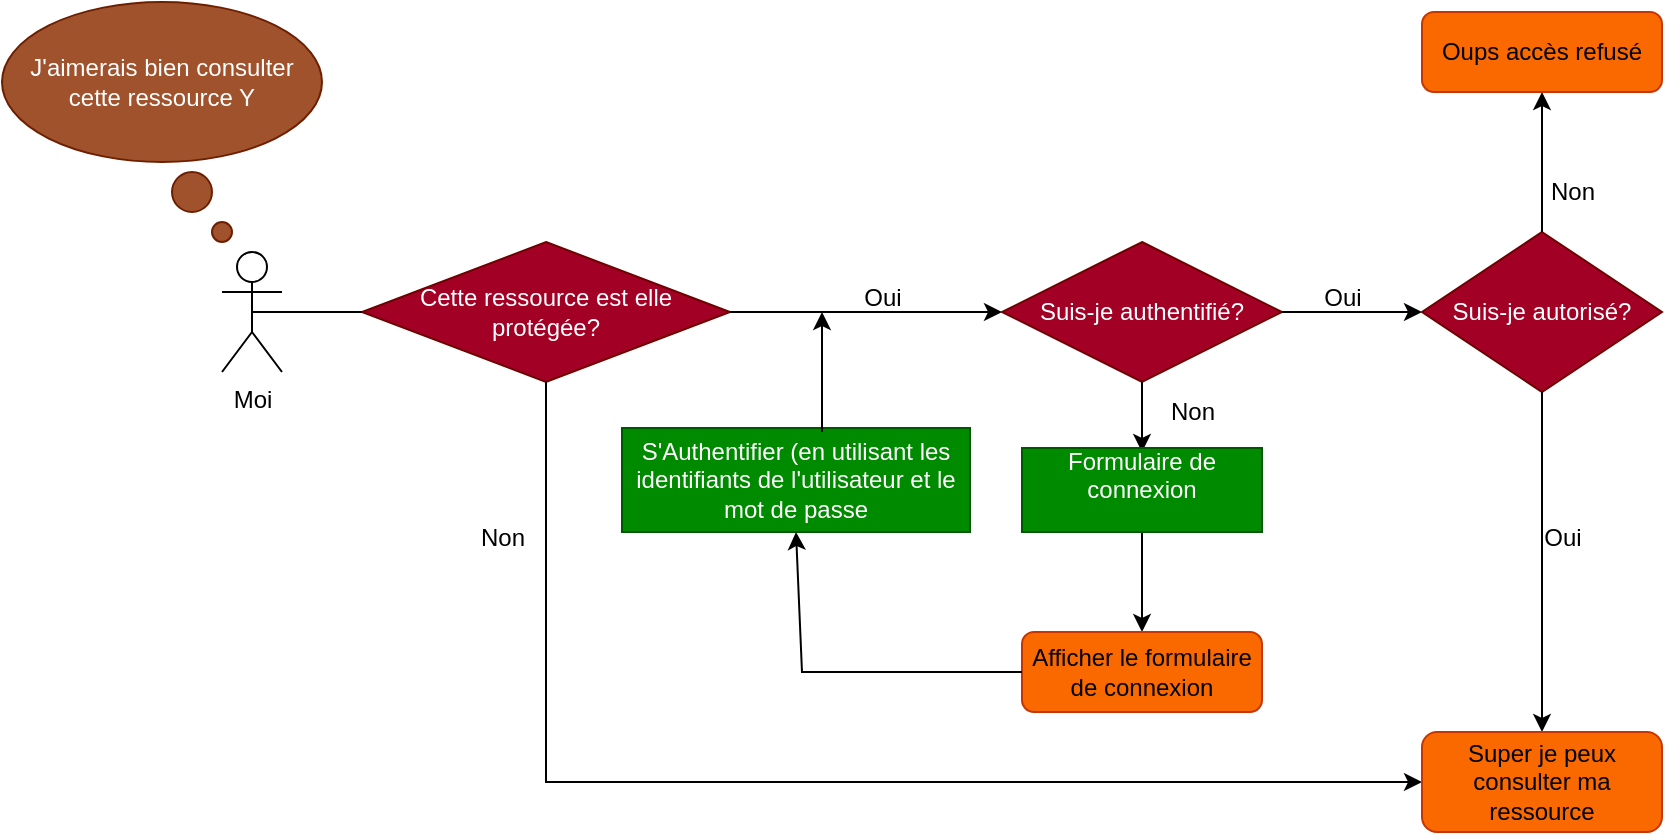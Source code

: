 <mxfile version="22.1.18" type="github">
  <diagram name="Page-1" id="Sk2z0SQCismO6n7L9xlQ">
    <mxGraphModel dx="2261" dy="866" grid="1" gridSize="10" guides="1" tooltips="1" connect="1" arrows="1" fold="1" page="1" pageScale="1" pageWidth="827" pageHeight="1169" math="0" shadow="0">
      <root>
        <mxCell id="0" />
        <mxCell id="1" parent="0" />
        <mxCell id="GQ_FOO0N_Ed27icuJ2yj-2" value="Cette ressource est elle protégée?" style="rhombus;whiteSpace=wrap;html=1;fillColor=#a20025;strokeColor=#6F0000;fontColor=#ffffff;" parent="1" vertex="1">
          <mxGeometry x="170" y="235" width="184" height="70" as="geometry" />
        </mxCell>
        <mxCell id="GQ_FOO0N_Ed27icuJ2yj-3" value="" style="endArrow=classic;html=1;rounded=0;exitX=1;exitY=0.5;exitDx=0;exitDy=0;entryX=0;entryY=0.5;entryDx=0;entryDy=0;" parent="1" source="GQ_FOO0N_Ed27icuJ2yj-2" target="GQ_FOO0N_Ed27icuJ2yj-12" edge="1">
          <mxGeometry width="50" height="50" relative="1" as="geometry">
            <mxPoint x="390" y="450" as="sourcePoint" />
            <mxPoint x="540" y="267.308" as="targetPoint" />
          </mxGeometry>
        </mxCell>
        <mxCell id="GQ_FOO0N_Ed27icuJ2yj-4" value="Moi" style="shape=umlActor;verticalLabelPosition=bottom;verticalAlign=top;html=1;outlineConnect=0;" parent="1" vertex="1">
          <mxGeometry x="100" y="240" width="30" height="60" as="geometry" />
        </mxCell>
        <mxCell id="GQ_FOO0N_Ed27icuJ2yj-7" value="" style="endArrow=none;html=1;rounded=0;exitX=0.5;exitY=0.5;exitDx=0;exitDy=0;exitPerimeter=0;entryX=0;entryY=0.5;entryDx=0;entryDy=0;" parent="1" source="GQ_FOO0N_Ed27icuJ2yj-4" target="GQ_FOO0N_Ed27icuJ2yj-2" edge="1">
          <mxGeometry width="50" height="50" relative="1" as="geometry">
            <mxPoint x="390" y="450" as="sourcePoint" />
            <mxPoint x="440" y="400" as="targetPoint" />
          </mxGeometry>
        </mxCell>
        <mxCell id="GQ_FOO0N_Ed27icuJ2yj-8" value="J&#39;aimerais bien consulter cette ressource Y" style="ellipse;whiteSpace=wrap;html=1;fillColor=#a0522d;fontColor=#ffffff;strokeColor=#6D1F00;" parent="1" vertex="1">
          <mxGeometry x="-10" y="115" width="160" height="80" as="geometry" />
        </mxCell>
        <mxCell id="GQ_FOO0N_Ed27icuJ2yj-9" value="" style="ellipse;whiteSpace=wrap;html=1;fillColor=#a0522d;fontColor=#ffffff;strokeColor=#6D1F00;" parent="1" vertex="1">
          <mxGeometry x="75" y="200" width="20" height="20" as="geometry" />
        </mxCell>
        <mxCell id="GQ_FOO0N_Ed27icuJ2yj-10" value="" style="ellipse;whiteSpace=wrap;html=1;aspect=fixed;" parent="1" vertex="1">
          <mxGeometry x="100" y="230" as="geometry" />
        </mxCell>
        <mxCell id="GQ_FOO0N_Ed27icuJ2yj-12" value="Suis-je authentifié?" style="rhombus;whiteSpace=wrap;html=1;fillColor=#a20025;strokeColor=#6F0000;fontColor=#ffffff;" parent="1" vertex="1">
          <mxGeometry x="490" y="235" width="140" height="70" as="geometry" />
        </mxCell>
        <mxCell id="GQ_FOO0N_Ed27icuJ2yj-13" value="Oui" style="text;html=1;align=center;verticalAlign=middle;resizable=0;points=[];autosize=1;strokeColor=none;fillColor=none;" parent="1" vertex="1">
          <mxGeometry x="410" y="248" width="40" height="30" as="geometry" />
        </mxCell>
        <mxCell id="GQ_FOO0N_Ed27icuJ2yj-14" value="" style="endArrow=classic;html=1;rounded=0;exitX=0.5;exitY=1;exitDx=0;exitDy=0;entryX=0;entryY=0.5;entryDx=0;entryDy=0;" parent="1" source="GQ_FOO0N_Ed27icuJ2yj-2" target="GQ_FOO0N_Ed27icuJ2yj-23" edge="1">
          <mxGeometry width="50" height="50" relative="1" as="geometry">
            <mxPoint x="390" y="450" as="sourcePoint" />
            <mxPoint x="300" y="680" as="targetPoint" />
            <Array as="points">
              <mxPoint x="262" y="505" />
            </Array>
          </mxGeometry>
        </mxCell>
        <mxCell id="GQ_FOO0N_Ed27icuJ2yj-18" value="" style="endArrow=classic;html=1;rounded=0;exitX=0.5;exitY=1;exitDx=0;exitDy=0;" parent="1" source="GQ_FOO0N_Ed27icuJ2yj-12" edge="1">
          <mxGeometry width="50" height="50" relative="1" as="geometry">
            <mxPoint x="390" y="450" as="sourcePoint" />
            <mxPoint x="560" y="340" as="targetPoint" />
          </mxGeometry>
        </mxCell>
        <mxCell id="GQ_FOO0N_Ed27icuJ2yj-19" value="" style="endArrow=classic;html=1;rounded=0;exitX=1;exitY=0.5;exitDx=0;exitDy=0;" parent="1" source="GQ_FOO0N_Ed27icuJ2yj-12" edge="1">
          <mxGeometry width="50" height="50" relative="1" as="geometry">
            <mxPoint x="390" y="450" as="sourcePoint" />
            <mxPoint x="700" y="270" as="targetPoint" />
          </mxGeometry>
        </mxCell>
        <mxCell id="GQ_FOO0N_Ed27icuJ2yj-20" value="Oui" style="text;html=1;align=center;verticalAlign=middle;resizable=0;points=[];autosize=1;strokeColor=none;fillColor=none;" parent="1" vertex="1">
          <mxGeometry x="640" y="248" width="40" height="30" as="geometry" />
        </mxCell>
        <mxCell id="GQ_FOO0N_Ed27icuJ2yj-21" value="Suis-je autorisé?" style="rhombus;whiteSpace=wrap;html=1;fillColor=#a20025;strokeColor=#6F0000;fontColor=#ffffff;" parent="1" vertex="1">
          <mxGeometry x="700" y="230" width="120" height="80" as="geometry" />
        </mxCell>
        <mxCell id="GQ_FOO0N_Ed27icuJ2yj-22" value="" style="endArrow=classic;html=1;rounded=0;exitX=0.5;exitY=1;exitDx=0;exitDy=0;" parent="1" source="GQ_FOO0N_Ed27icuJ2yj-21" target="GQ_FOO0N_Ed27icuJ2yj-23" edge="1">
          <mxGeometry width="50" height="50" relative="1" as="geometry">
            <mxPoint x="390" y="450" as="sourcePoint" />
            <mxPoint x="760" y="500" as="targetPoint" />
          </mxGeometry>
        </mxCell>
        <mxCell id="GQ_FOO0N_Ed27icuJ2yj-23" value="Super je peux consulter ma ressource" style="rounded=1;whiteSpace=wrap;html=1;fillColor=#fa6800;strokeColor=#C73500;fontColor=#000000;" parent="1" vertex="1">
          <mxGeometry x="700" y="480" width="120" height="50" as="geometry" />
        </mxCell>
        <mxCell id="GQ_FOO0N_Ed27icuJ2yj-24" value="Oui" style="text;html=1;align=center;verticalAlign=middle;resizable=0;points=[];autosize=1;strokeColor=none;fillColor=none;" parent="1" vertex="1">
          <mxGeometry x="750" y="368" width="40" height="30" as="geometry" />
        </mxCell>
        <mxCell id="GQ_FOO0N_Ed27icuJ2yj-25" value="" style="endArrow=classic;html=1;rounded=0;exitX=0.5;exitY=0;exitDx=0;exitDy=0;" parent="1" source="GQ_FOO0N_Ed27icuJ2yj-21" edge="1">
          <mxGeometry width="50" height="50" relative="1" as="geometry">
            <mxPoint x="760" y="220" as="sourcePoint" />
            <mxPoint x="760" y="160" as="targetPoint" />
          </mxGeometry>
        </mxCell>
        <mxCell id="GQ_FOO0N_Ed27icuJ2yj-26" value="Oups accès refusé" style="rounded=1;whiteSpace=wrap;html=1;fillColor=#fa6800;strokeColor=#C73500;fontColor=#000000;" parent="1" vertex="1">
          <mxGeometry x="700" y="120" width="120" height="40" as="geometry" />
        </mxCell>
        <mxCell id="GQ_FOO0N_Ed27icuJ2yj-27" value="Non" style="text;html=1;align=center;verticalAlign=middle;resizable=0;points=[];autosize=1;strokeColor=none;fillColor=none;" parent="1" vertex="1">
          <mxGeometry x="750" y="195" width="50" height="30" as="geometry" />
        </mxCell>
        <mxCell id="GQ_FOO0N_Ed27icuJ2yj-30" value="" style="endArrow=classic;html=1;rounded=0;exitX=0.5;exitY=1;exitDx=0;exitDy=0;entryX=0.5;entryY=0;entryDx=0;entryDy=0;" parent="1" source="GQ_FOO0N_Ed27icuJ2yj-32" edge="1">
          <mxGeometry width="50" height="50" relative="1" as="geometry">
            <mxPoint x="560" y="380" as="sourcePoint" />
            <mxPoint x="560" y="430" as="targetPoint" />
            <Array as="points">
              <mxPoint x="560" y="410" />
            </Array>
          </mxGeometry>
        </mxCell>
        <mxCell id="GQ_FOO0N_Ed27icuJ2yj-32" value="&#xa;Formulaire de connexion&#xa;&#xa;" style="rounded=0;whiteSpace=wrap;html=1;fillColor=#008a00;fontColor=#ffffff;strokeColor=#005700;" parent="1" vertex="1">
          <mxGeometry x="500" y="338" width="120" height="42" as="geometry" />
        </mxCell>
        <mxCell id="GQ_FOO0N_Ed27icuJ2yj-33" value="Afficher le formulaire de connexion" style="rounded=1;whiteSpace=wrap;html=1;fillColor=#fa6800;strokeColor=#C73500;fontColor=#000000;" parent="1" vertex="1">
          <mxGeometry x="500" y="430" width="120" height="40" as="geometry" />
        </mxCell>
        <mxCell id="GQ_FOO0N_Ed27icuJ2yj-34" value="S&#39;Authentifier (en utilisant les identifiants de l&#39;utilisateur et le mot de passe" style="rounded=0;whiteSpace=wrap;html=1;fillColor=#008a00;fontColor=#ffffff;strokeColor=#005700;" parent="1" vertex="1">
          <mxGeometry x="300" y="328" width="174" height="52" as="geometry" />
        </mxCell>
        <mxCell id="GQ_FOO0N_Ed27icuJ2yj-35" value="" style="endArrow=classic;html=1;rounded=0;entryX=0.5;entryY=1;entryDx=0;entryDy=0;exitX=0;exitY=0.5;exitDx=0;exitDy=0;" parent="1" source="GQ_FOO0N_Ed27icuJ2yj-33" target="GQ_FOO0N_Ed27icuJ2yj-34" edge="1">
          <mxGeometry width="50" height="50" relative="1" as="geometry">
            <mxPoint x="380" y="480" as="sourcePoint" />
            <mxPoint x="440" y="400" as="targetPoint" />
            <Array as="points">
              <mxPoint x="390" y="450" />
            </Array>
          </mxGeometry>
        </mxCell>
        <mxCell id="GQ_FOO0N_Ed27icuJ2yj-36" value="" style="endArrow=classic;html=1;rounded=0;" parent="1" edge="1">
          <mxGeometry width="50" height="50" relative="1" as="geometry">
            <mxPoint x="400" y="330" as="sourcePoint" />
            <mxPoint x="400" y="270" as="targetPoint" />
          </mxGeometry>
        </mxCell>
        <mxCell id="GQ_FOO0N_Ed27icuJ2yj-37" value="Non" style="text;html=1;align=center;verticalAlign=middle;resizable=0;points=[];autosize=1;strokeColor=none;fillColor=none;" parent="1" vertex="1">
          <mxGeometry x="215" y="368" width="50" height="30" as="geometry" />
        </mxCell>
        <mxCell id="GQ_FOO0N_Ed27icuJ2yj-38" value="Non" style="text;html=1;align=center;verticalAlign=middle;resizable=0;points=[];autosize=1;strokeColor=none;fillColor=none;" parent="1" vertex="1">
          <mxGeometry x="560" y="305" width="50" height="30" as="geometry" />
        </mxCell>
        <mxCell id="GQ_FOO0N_Ed27icuJ2yj-39" value="" style="ellipse;whiteSpace=wrap;html=1;fillColor=#a0522d;fontColor=#ffffff;strokeColor=#6D1F00;" parent="1" vertex="1">
          <mxGeometry x="95" y="225" width="10" height="10" as="geometry" />
        </mxCell>
      </root>
    </mxGraphModel>
  </diagram>
</mxfile>
